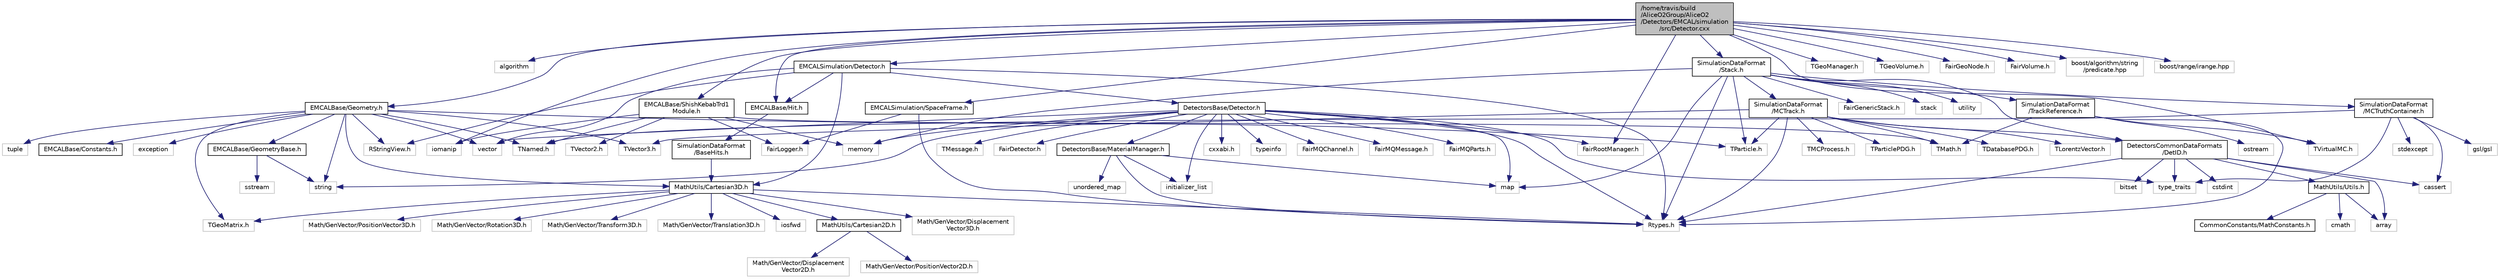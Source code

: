 digraph "/home/travis/build/AliceO2Group/AliceO2/Detectors/EMCAL/simulation/src/Detector.cxx"
{
 // INTERACTIVE_SVG=YES
  bgcolor="transparent";
  edge [fontname="Helvetica",fontsize="10",labelfontname="Helvetica",labelfontsize="10"];
  node [fontname="Helvetica",fontsize="10",shape=record];
  Node1 [label="/home/travis/build\l/AliceO2Group/AliceO2\l/Detectors/EMCAL/simulation\l/src/Detector.cxx",height=0.2,width=0.4,color="black", fillcolor="grey75", style="filled" fontcolor="black"];
  Node1 -> Node2 [color="midnightblue",fontsize="10",style="solid",fontname="Helvetica"];
  Node2 [label="algorithm",height=0.2,width=0.4,color="grey75"];
  Node1 -> Node3 [color="midnightblue",fontsize="10",style="solid",fontname="Helvetica"];
  Node3 [label="iomanip",height=0.2,width=0.4,color="grey75"];
  Node1 -> Node4 [color="midnightblue",fontsize="10",style="solid",fontname="Helvetica"];
  Node4 [label="TGeoManager.h",height=0.2,width=0.4,color="grey75"];
  Node1 -> Node5 [color="midnightblue",fontsize="10",style="solid",fontname="Helvetica"];
  Node5 [label="TGeoVolume.h",height=0.2,width=0.4,color="grey75"];
  Node1 -> Node6 [color="midnightblue",fontsize="10",style="solid",fontname="Helvetica"];
  Node6 [label="TVirtualMC.h",height=0.2,width=0.4,color="grey75"];
  Node1 -> Node7 [color="midnightblue",fontsize="10",style="solid",fontname="Helvetica"];
  Node7 [label="FairGeoNode.h",height=0.2,width=0.4,color="grey75"];
  Node1 -> Node8 [color="midnightblue",fontsize="10",style="solid",fontname="Helvetica"];
  Node8 [label="FairRootManager.h",height=0.2,width=0.4,color="grey75"];
  Node1 -> Node9 [color="midnightblue",fontsize="10",style="solid",fontname="Helvetica"];
  Node9 [label="FairVolume.h",height=0.2,width=0.4,color="grey75"];
  Node1 -> Node10 [color="midnightblue",fontsize="10",style="solid",fontname="Helvetica"];
  Node10 [label="EMCALBase/Geometry.h",height=0.2,width=0.4,color="black",URL="$dd/da8/EMCAL_2base_2include_2EMCALBase_2Geometry_8h.html"];
  Node10 -> Node11 [color="midnightblue",fontsize="10",style="solid",fontname="Helvetica"];
  Node11 [label="exception",height=0.2,width=0.4,color="grey75"];
  Node10 -> Node12 [color="midnightblue",fontsize="10",style="solid",fontname="Helvetica"];
  Node12 [label="string",height=0.2,width=0.4,color="grey75"];
  Node10 -> Node13 [color="midnightblue",fontsize="10",style="solid",fontname="Helvetica"];
  Node13 [label="tuple",height=0.2,width=0.4,color="grey75"];
  Node10 -> Node14 [color="midnightblue",fontsize="10",style="solid",fontname="Helvetica"];
  Node14 [label="vector",height=0.2,width=0.4,color="grey75"];
  Node10 -> Node15 [color="midnightblue",fontsize="10",style="solid",fontname="Helvetica"];
  Node15 [label="RStringView.h",height=0.2,width=0.4,color="grey75"];
  Node10 -> Node16 [color="midnightblue",fontsize="10",style="solid",fontname="Helvetica"];
  Node16 [label="TGeoMatrix.h",height=0.2,width=0.4,color="grey75"];
  Node10 -> Node17 [color="midnightblue",fontsize="10",style="solid",fontname="Helvetica"];
  Node17 [label="TNamed.h",height=0.2,width=0.4,color="grey75"];
  Node10 -> Node18 [color="midnightblue",fontsize="10",style="solid",fontname="Helvetica"];
  Node18 [label="TParticle.h",height=0.2,width=0.4,color="grey75"];
  Node10 -> Node19 [color="midnightblue",fontsize="10",style="solid",fontname="Helvetica"];
  Node19 [label="TVector3.h",height=0.2,width=0.4,color="grey75"];
  Node10 -> Node20 [color="midnightblue",fontsize="10",style="solid",fontname="Helvetica"];
  Node20 [label="EMCALBase/Constants.h",height=0.2,width=0.4,color="black",URL="$d4/d82/Detectors_2EMCAL_2base_2include_2EMCALBase_2Constants_8h.html"];
  Node10 -> Node21 [color="midnightblue",fontsize="10",style="solid",fontname="Helvetica"];
  Node21 [label="EMCALBase/GeometryBase.h",height=0.2,width=0.4,color="black",URL="$d5/d5e/GeometryBase_8h.html"];
  Node21 -> Node22 [color="midnightblue",fontsize="10",style="solid",fontname="Helvetica"];
  Node22 [label="sstream",height=0.2,width=0.4,color="grey75"];
  Node21 -> Node12 [color="midnightblue",fontsize="10",style="solid",fontname="Helvetica"];
  Node10 -> Node23 [color="midnightblue",fontsize="10",style="solid",fontname="Helvetica"];
  Node23 [label="MathUtils/Cartesian3D.h",height=0.2,width=0.4,color="black",URL="$dd/d76/Cartesian3D_8h.html"];
  Node23 -> Node24 [color="midnightblue",fontsize="10",style="solid",fontname="Helvetica"];
  Node24 [label="Math/GenVector/Displacement\lVector3D.h",height=0.2,width=0.4,color="grey75"];
  Node23 -> Node25 [color="midnightblue",fontsize="10",style="solid",fontname="Helvetica"];
  Node25 [label="Math/GenVector/PositionVector3D.h",height=0.2,width=0.4,color="grey75"];
  Node23 -> Node26 [color="midnightblue",fontsize="10",style="solid",fontname="Helvetica"];
  Node26 [label="Math/GenVector/Rotation3D.h",height=0.2,width=0.4,color="grey75"];
  Node23 -> Node27 [color="midnightblue",fontsize="10",style="solid",fontname="Helvetica"];
  Node27 [label="Math/GenVector/Transform3D.h",height=0.2,width=0.4,color="grey75"];
  Node23 -> Node28 [color="midnightblue",fontsize="10",style="solid",fontname="Helvetica"];
  Node28 [label="Math/GenVector/Translation3D.h",height=0.2,width=0.4,color="grey75"];
  Node23 -> Node29 [color="midnightblue",fontsize="10",style="solid",fontname="Helvetica"];
  Node29 [label="Rtypes.h",height=0.2,width=0.4,color="grey75"];
  Node23 -> Node16 [color="midnightblue",fontsize="10",style="solid",fontname="Helvetica"];
  Node23 -> Node30 [color="midnightblue",fontsize="10",style="solid",fontname="Helvetica"];
  Node30 [label="iosfwd",height=0.2,width=0.4,color="grey75"];
  Node23 -> Node31 [color="midnightblue",fontsize="10",style="solid",fontname="Helvetica"];
  Node31 [label="MathUtils/Cartesian2D.h",height=0.2,width=0.4,color="black",URL="$d2/dd0/Cartesian2D_8h.html"];
  Node31 -> Node32 [color="midnightblue",fontsize="10",style="solid",fontname="Helvetica"];
  Node32 [label="Math/GenVector/Displacement\lVector2D.h",height=0.2,width=0.4,color="grey75"];
  Node31 -> Node33 [color="midnightblue",fontsize="10",style="solid",fontname="Helvetica"];
  Node33 [label="Math/GenVector/PositionVector2D.h",height=0.2,width=0.4,color="grey75"];
  Node1 -> Node34 [color="midnightblue",fontsize="10",style="solid",fontname="Helvetica"];
  Node34 [label="EMCALBase/Hit.h",height=0.2,width=0.4,color="black",URL="$d5/d8b/EMCAL_2base_2include_2EMCALBase_2Hit_8h.html"];
  Node34 -> Node35 [color="midnightblue",fontsize="10",style="solid",fontname="Helvetica"];
  Node35 [label="SimulationDataFormat\l/BaseHits.h",height=0.2,width=0.4,color="black",URL="$d4/d25/BaseHits_8h.html"];
  Node35 -> Node23 [color="midnightblue",fontsize="10",style="solid",fontname="Helvetica"];
  Node1 -> Node36 [color="midnightblue",fontsize="10",style="solid",fontname="Helvetica"];
  Node36 [label="EMCALBase/ShishKebabTrd1\lModule.h",height=0.2,width=0.4,color="black",URL="$d8/d00/ShishKebabTrd1Module_8h.html"];
  Node36 -> Node3 [color="midnightblue",fontsize="10",style="solid",fontname="Helvetica"];
  Node36 -> Node37 [color="midnightblue",fontsize="10",style="solid",fontname="Helvetica"];
  Node37 [label="memory",height=0.2,width=0.4,color="grey75"];
  Node36 -> Node38 [color="midnightblue",fontsize="10",style="solid",fontname="Helvetica"];
  Node38 [label="TMath.h",height=0.2,width=0.4,color="grey75"];
  Node36 -> Node17 [color="midnightblue",fontsize="10",style="solid",fontname="Helvetica"];
  Node36 -> Node39 [color="midnightblue",fontsize="10",style="solid",fontname="Helvetica"];
  Node39 [label="TVector2.h",height=0.2,width=0.4,color="grey75"];
  Node36 -> Node40 [color="midnightblue",fontsize="10",style="solid",fontname="Helvetica"];
  Node40 [label="FairLogger.h",height=0.2,width=0.4,color="grey75"];
  Node1 -> Node41 [color="midnightblue",fontsize="10",style="solid",fontname="Helvetica"];
  Node41 [label="EMCALSimulation/Detector.h",height=0.2,width=0.4,color="black",URL="$d8/d3d/EMCAL_2simulation_2include_2EMCALSimulation_2Detector_8h.html"];
  Node41 -> Node42 [color="midnightblue",fontsize="10",style="solid",fontname="Helvetica"];
  Node42 [label="DetectorsBase/Detector.h",height=0.2,width=0.4,color="black",URL="$d1/d3a/Base_2include_2DetectorsBase_2Detector_8h.html"];
  Node42 -> Node43 [color="midnightblue",fontsize="10",style="solid",fontname="Helvetica"];
  Node43 [label="map",height=0.2,width=0.4,color="grey75"];
  Node42 -> Node14 [color="midnightblue",fontsize="10",style="solid",fontname="Helvetica"];
  Node42 -> Node44 [color="midnightblue",fontsize="10",style="solid",fontname="Helvetica"];
  Node44 [label="initializer_list",height=0.2,width=0.4,color="grey75"];
  Node42 -> Node37 [color="midnightblue",fontsize="10",style="solid",fontname="Helvetica"];
  Node42 -> Node45 [color="midnightblue",fontsize="10",style="solid",fontname="Helvetica"];
  Node45 [label="FairDetector.h",height=0.2,width=0.4,color="grey75"];
  Node42 -> Node8 [color="midnightblue",fontsize="10",style="solid",fontname="Helvetica"];
  Node42 -> Node46 [color="midnightblue",fontsize="10",style="solid",fontname="Helvetica"];
  Node46 [label="DetectorsBase/MaterialManager.h",height=0.2,width=0.4,color="black",URL="$d0/d9a/MaterialManager_8h.html"];
  Node46 -> Node29 [color="midnightblue",fontsize="10",style="solid",fontname="Helvetica"];
  Node46 -> Node43 [color="midnightblue",fontsize="10",style="solid",fontname="Helvetica"];
  Node46 -> Node47 [color="midnightblue",fontsize="10",style="solid",fontname="Helvetica"];
  Node47 [label="unordered_map",height=0.2,width=0.4,color="grey75"];
  Node46 -> Node44 [color="midnightblue",fontsize="10",style="solid",fontname="Helvetica"];
  Node42 -> Node29 [color="midnightblue",fontsize="10",style="solid",fontname="Helvetica"];
  Node42 -> Node48 [color="midnightblue",fontsize="10",style="solid",fontname="Helvetica"];
  Node48 [label="cxxabi.h",height=0.2,width=0.4,color="grey75"];
  Node42 -> Node49 [color="midnightblue",fontsize="10",style="solid",fontname="Helvetica"];
  Node49 [label="typeinfo",height=0.2,width=0.4,color="grey75"];
  Node42 -> Node50 [color="midnightblue",fontsize="10",style="solid",fontname="Helvetica"];
  Node50 [label="type_traits",height=0.2,width=0.4,color="grey75"];
  Node42 -> Node12 [color="midnightblue",fontsize="10",style="solid",fontname="Helvetica"];
  Node42 -> Node51 [color="midnightblue",fontsize="10",style="solid",fontname="Helvetica"];
  Node51 [label="FairMQChannel.h",height=0.2,width=0.4,color="grey75"];
  Node42 -> Node52 [color="midnightblue",fontsize="10",style="solid",fontname="Helvetica"];
  Node52 [label="FairMQMessage.h",height=0.2,width=0.4,color="grey75"];
  Node42 -> Node53 [color="midnightblue",fontsize="10",style="solid",fontname="Helvetica"];
  Node53 [label="FairMQParts.h",height=0.2,width=0.4,color="grey75"];
  Node42 -> Node54 [color="midnightblue",fontsize="10",style="solid",fontname="Helvetica"];
  Node54 [label="TMessage.h",height=0.2,width=0.4,color="grey75"];
  Node41 -> Node34 [color="midnightblue",fontsize="10",style="solid",fontname="Helvetica"];
  Node41 -> Node23 [color="midnightblue",fontsize="10",style="solid",fontname="Helvetica"];
  Node41 -> Node15 [color="midnightblue",fontsize="10",style="solid",fontname="Helvetica"];
  Node41 -> Node29 [color="midnightblue",fontsize="10",style="solid",fontname="Helvetica"];
  Node41 -> Node14 [color="midnightblue",fontsize="10",style="solid",fontname="Helvetica"];
  Node1 -> Node55 [color="midnightblue",fontsize="10",style="solid",fontname="Helvetica"];
  Node55 [label="EMCALSimulation/SpaceFrame.h",height=0.2,width=0.4,color="black",URL="$d0/d7b/SpaceFrame_8h.html"];
  Node55 -> Node40 [color="midnightblue",fontsize="10",style="solid",fontname="Helvetica"];
  Node55 -> Node29 [color="midnightblue",fontsize="10",style="solid",fontname="Helvetica"];
  Node1 -> Node56 [color="midnightblue",fontsize="10",style="solid",fontname="Helvetica"];
  Node56 [label="SimulationDataFormat\l/Stack.h",height=0.2,width=0.4,color="black",URL="$dc/db6/Stack_8h.html",tooltip="Definition of the Stack class. "];
  Node56 -> Node57 [color="midnightblue",fontsize="10",style="solid",fontname="Helvetica"];
  Node57 [label="DetectorsCommonDataFormats\l/DetID.h",height=0.2,width=0.4,color="black",URL="$d6/d31/DetID_8h.html"];
  Node57 -> Node29 [color="midnightblue",fontsize="10",style="solid",fontname="Helvetica"];
  Node57 -> Node58 [color="midnightblue",fontsize="10",style="solid",fontname="Helvetica"];
  Node58 [label="array",height=0.2,width=0.4,color="grey75"];
  Node57 -> Node59 [color="midnightblue",fontsize="10",style="solid",fontname="Helvetica"];
  Node59 [label="bitset",height=0.2,width=0.4,color="grey75"];
  Node57 -> Node60 [color="midnightblue",fontsize="10",style="solid",fontname="Helvetica"];
  Node60 [label="cassert",height=0.2,width=0.4,color="grey75"];
  Node57 -> Node61 [color="midnightblue",fontsize="10",style="solid",fontname="Helvetica"];
  Node61 [label="cstdint",height=0.2,width=0.4,color="grey75"];
  Node57 -> Node50 [color="midnightblue",fontsize="10",style="solid",fontname="Helvetica"];
  Node57 -> Node62 [color="midnightblue",fontsize="10",style="solid",fontname="Helvetica"];
  Node62 [label="MathUtils/Utils.h",height=0.2,width=0.4,color="black",URL="$d9/d52/Common_2MathUtils_2include_2MathUtils_2Utils_8h.html"];
  Node62 -> Node58 [color="midnightblue",fontsize="10",style="solid",fontname="Helvetica"];
  Node62 -> Node63 [color="midnightblue",fontsize="10",style="solid",fontname="Helvetica"];
  Node63 [label="cmath",height=0.2,width=0.4,color="grey75"];
  Node62 -> Node64 [color="midnightblue",fontsize="10",style="solid",fontname="Helvetica"];
  Node64 [label="CommonConstants/MathConstants.h",height=0.2,width=0.4,color="black",URL="$d6/d84/MathConstants_8h.html",tooltip="useful math constants "];
  Node56 -> Node65 [color="midnightblue",fontsize="10",style="solid",fontname="Helvetica"];
  Node65 [label="FairGenericStack.h",height=0.2,width=0.4,color="grey75"];
  Node56 -> Node66 [color="midnightblue",fontsize="10",style="solid",fontname="Helvetica"];
  Node66 [label="SimulationDataFormat\l/MCTrack.h",height=0.2,width=0.4,color="black",URL="$d2/de2/MCTrack_8h.html",tooltip="Definition of the MCTrack class. "];
  Node66 -> Node57 [color="midnightblue",fontsize="10",style="solid",fontname="Helvetica"];
  Node66 -> Node29 [color="midnightblue",fontsize="10",style="solid",fontname="Helvetica"];
  Node66 -> Node67 [color="midnightblue",fontsize="10",style="solid",fontname="Helvetica"];
  Node67 [label="TDatabasePDG.h",height=0.2,width=0.4,color="grey75"];
  Node66 -> Node68 [color="midnightblue",fontsize="10",style="solid",fontname="Helvetica"];
  Node68 [label="TLorentzVector.h",height=0.2,width=0.4,color="grey75"];
  Node66 -> Node69 [color="midnightblue",fontsize="10",style="solid",fontname="Helvetica"];
  Node69 [label="TMCProcess.h",height=0.2,width=0.4,color="grey75"];
  Node66 -> Node38 [color="midnightblue",fontsize="10",style="solid",fontname="Helvetica"];
  Node66 -> Node18 [color="midnightblue",fontsize="10",style="solid",fontname="Helvetica"];
  Node66 -> Node70 [color="midnightblue",fontsize="10",style="solid",fontname="Helvetica"];
  Node70 [label="TParticlePDG.h",height=0.2,width=0.4,color="grey75"];
  Node66 -> Node19 [color="midnightblue",fontsize="10",style="solid",fontname="Helvetica"];
  Node56 -> Node71 [color="midnightblue",fontsize="10",style="solid",fontname="Helvetica"];
  Node71 [label="SimulationDataFormat\l/MCTruthContainer.h",height=0.2,width=0.4,color="black",URL="$db/d14/MCTruthContainer_8h.html",tooltip="Definition of a container to keep Monte Carlo truth external to simulation objects. "];
  Node71 -> Node17 [color="midnightblue",fontsize="10",style="solid",fontname="Helvetica"];
  Node71 -> Node60 [color="midnightblue",fontsize="10",style="solid",fontname="Helvetica"];
  Node71 -> Node72 [color="midnightblue",fontsize="10",style="solid",fontname="Helvetica"];
  Node72 [label="stdexcept",height=0.2,width=0.4,color="grey75"];
  Node71 -> Node73 [color="midnightblue",fontsize="10",style="solid",fontname="Helvetica"];
  Node73 [label="gsl/gsl",height=0.2,width=0.4,color="grey75"];
  Node71 -> Node50 [color="midnightblue",fontsize="10",style="solid",fontname="Helvetica"];
  Node56 -> Node74 [color="midnightblue",fontsize="10",style="solid",fontname="Helvetica"];
  Node74 [label="SimulationDataFormat\l/TrackReference.h",height=0.2,width=0.4,color="black",URL="$d5/dbe/TrackReference_8h.html"];
  Node74 -> Node6 [color="midnightblue",fontsize="10",style="solid",fontname="Helvetica"];
  Node74 -> Node75 [color="midnightblue",fontsize="10",style="solid",fontname="Helvetica"];
  Node75 [label="ostream",height=0.2,width=0.4,color="grey75"];
  Node74 -> Node29 [color="midnightblue",fontsize="10",style="solid",fontname="Helvetica"];
  Node74 -> Node38 [color="midnightblue",fontsize="10",style="solid",fontname="Helvetica"];
  Node56 -> Node29 [color="midnightblue",fontsize="10",style="solid",fontname="Helvetica"];
  Node56 -> Node18 [color="midnightblue",fontsize="10",style="solid",fontname="Helvetica"];
  Node56 -> Node43 [color="midnightblue",fontsize="10",style="solid",fontname="Helvetica"];
  Node56 -> Node37 [color="midnightblue",fontsize="10",style="solid",fontname="Helvetica"];
  Node56 -> Node76 [color="midnightblue",fontsize="10",style="solid",fontname="Helvetica"];
  Node76 [label="stack",height=0.2,width=0.4,color="grey75"];
  Node56 -> Node77 [color="midnightblue",fontsize="10",style="solid",fontname="Helvetica"];
  Node77 [label="utility",height=0.2,width=0.4,color="grey75"];
  Node1 -> Node78 [color="midnightblue",fontsize="10",style="solid",fontname="Helvetica"];
  Node78 [label="boost/algorithm/string\l/predicate.hpp",height=0.2,width=0.4,color="grey75"];
  Node1 -> Node79 [color="midnightblue",fontsize="10",style="solid",fontname="Helvetica"];
  Node79 [label="boost/range/irange.hpp",height=0.2,width=0.4,color="grey75"];
}
